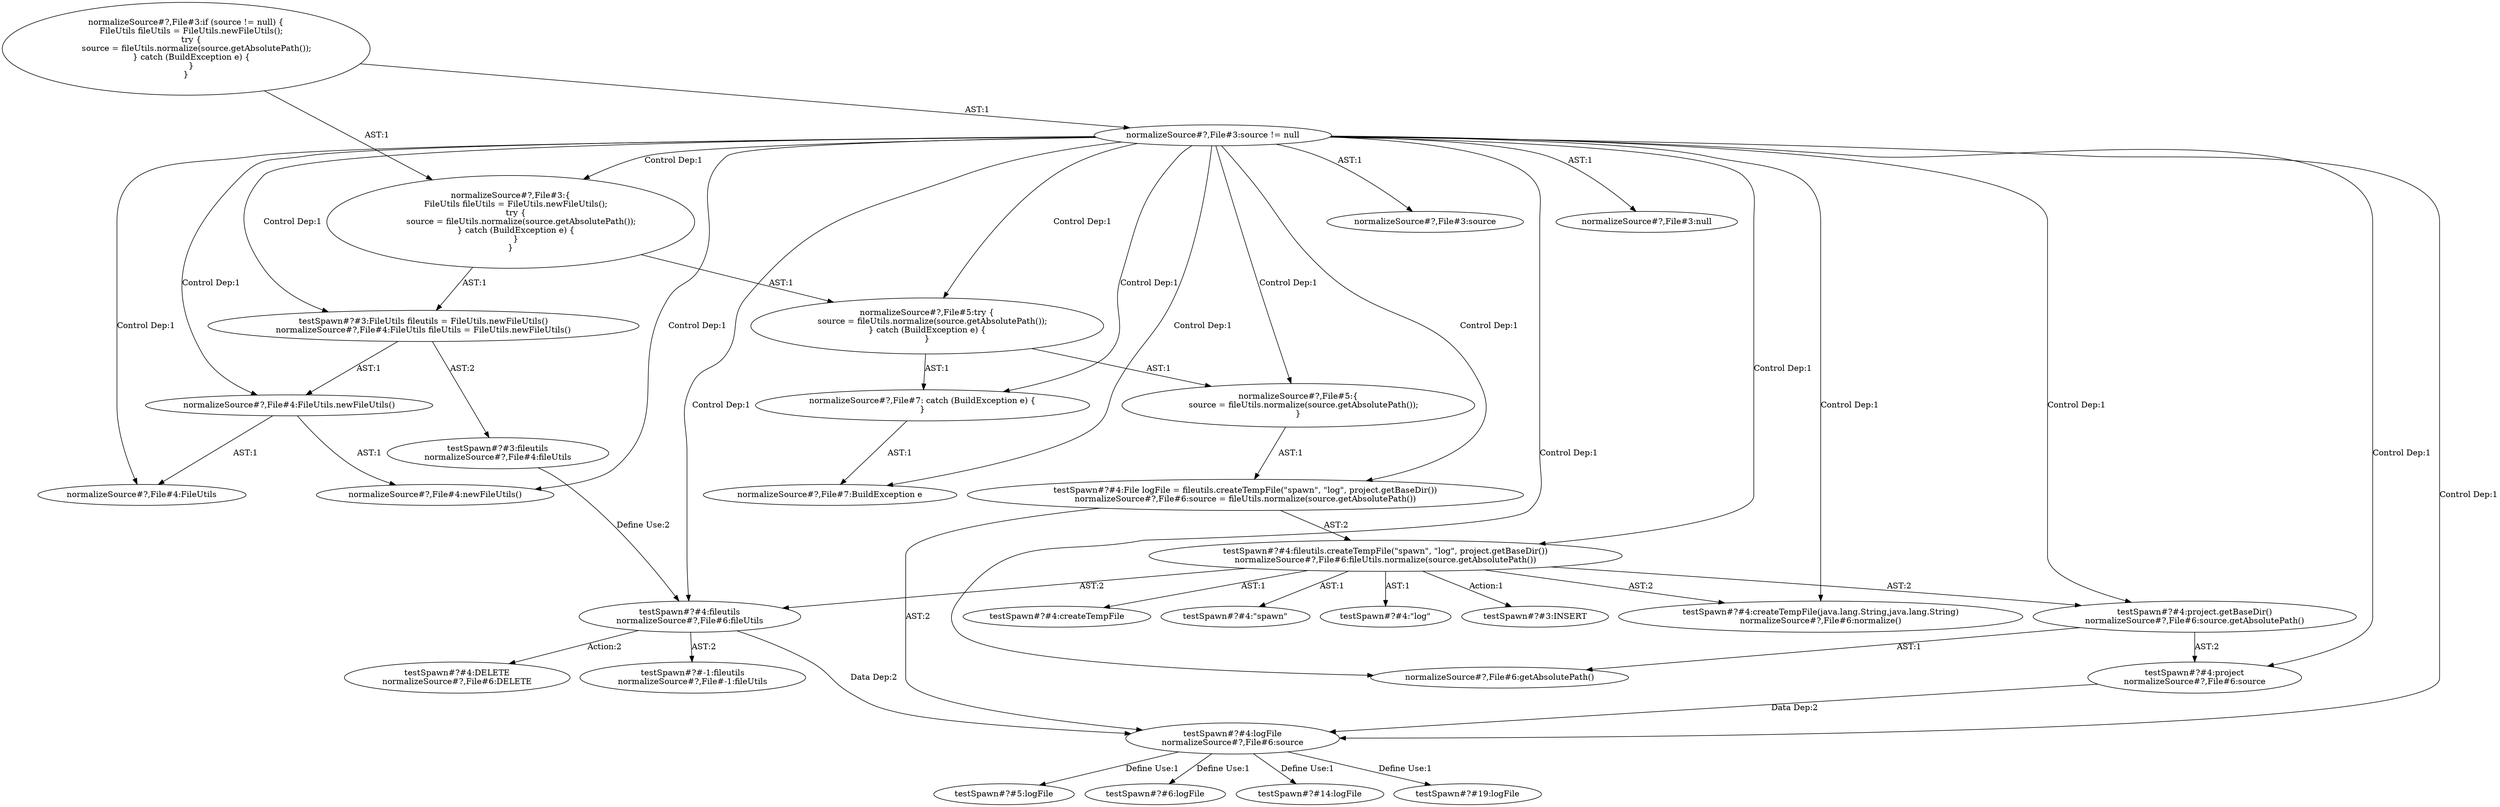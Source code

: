 digraph "Pattern" {
0 [label="testSpawn#?#4:DELETE
normalizeSource#?,File#6:DELETE" shape=ellipse]
1 [label="testSpawn#?#4:fileutils
normalizeSource#?,File#6:fileUtils" shape=ellipse]
2 [label="testSpawn#?#3:fileutils
normalizeSource#?,File#4:fileUtils" shape=ellipse]
3 [label="testSpawn#?#3:FileUtils fileutils = FileUtils.newFileUtils()
normalizeSource#?,File#4:FileUtils fileUtils = FileUtils.newFileUtils()" shape=ellipse]
4 [label="testSpawn#?#4:fileutils.createTempFile(\"spawn\", \"log\", project.getBaseDir())
normalizeSource#?,File#6:fileUtils.normalize(source.getAbsolutePath())" shape=ellipse]
5 [label="testSpawn#?#4:File logFile = fileutils.createTempFile(\"spawn\", \"log\", project.getBaseDir())
normalizeSource#?,File#6:source = fileUtils.normalize(source.getAbsolutePath())" shape=ellipse]
6 [label="testSpawn#?#4:createTempFile" shape=ellipse]
7 [label="testSpawn#?#4:createTempFile(java.lang.String,java.lang.String)
normalizeSource#?,File#6:normalize()" shape=ellipse]
8 [label="testSpawn#?#4:\"spawn\"" shape=ellipse]
9 [label="testSpawn#?#4:\"log\"" shape=ellipse]
10 [label="testSpawn#?#4:project.getBaseDir()
normalizeSource#?,File#6:source.getAbsolutePath()" shape=ellipse]
11 [label="testSpawn#?#3:INSERT" shape=ellipse]
12 [label="testSpawn#?#-1:fileutils
normalizeSource#?,File#-1:fileUtils" shape=ellipse]
13 [label="testSpawn#?#4:logFile
normalizeSource#?,File#6:source" shape=ellipse]
14 [label="testSpawn#?#4:project
normalizeSource#?,File#6:source" shape=ellipse]
15 [label="testSpawn#?#5:logFile" shape=ellipse]
16 [label="testSpawn#?#6:logFile" shape=ellipse]
17 [label="testSpawn#?#14:logFile" shape=ellipse]
18 [label="testSpawn#?#19:logFile" shape=ellipse]
19 [label="normalizeSource#?,File#3:\{
    FileUtils fileUtils = FileUtils.newFileUtils();
    try \{
        source = fileUtils.normalize(source.getAbsolutePath());
    \} catch (BuildException e) \{
    \}
\}" shape=ellipse]
20 [label="normalizeSource#?,File#6:getAbsolutePath()" shape=ellipse]
21 [label="normalizeSource#?,File#5:try \{
    source = fileUtils.normalize(source.getAbsolutePath());
\} catch (BuildException e) \{
\}" shape=ellipse]
22 [label="normalizeSource#?,File#7:BuildException e" shape=ellipse]
23 [label="normalizeSource#?,File#3:source != null" shape=ellipse]
24 [label="normalizeSource#?,File#5:\{
    source = fileUtils.normalize(source.getAbsolutePath());
\}" shape=ellipse]
25 [label="normalizeSource#?,File#4:FileUtils.newFileUtils()" shape=ellipse]
26 [label="normalizeSource#?,File#3:source" shape=ellipse]
27 [label="normalizeSource#?,File#4:newFileUtils()" shape=ellipse]
28 [label="normalizeSource#?,File#7: catch (BuildException e) \{
\}" shape=ellipse]
29 [label="normalizeSource#?,File#3:if (source != null) \{
    FileUtils fileUtils = FileUtils.newFileUtils();
    try \{
        source = fileUtils.normalize(source.getAbsolutePath());
    \} catch (BuildException e) \{
    \}
\}" shape=ellipse]
30 [label="normalizeSource#?,File#3:null" shape=ellipse]
31 [label="normalizeSource#?,File#4:FileUtils" shape=ellipse]
1 -> 0 [label="Action:2"];
1 -> 12 [label="AST:2"];
1 -> 13 [label="Data Dep:2"];
2 -> 1 [label="Define Use:2"];
3 -> 2 [label="AST:2"];
3 -> 25 [label="AST:1"];
4 -> 1 [label="AST:2"];
4 -> 6 [label="AST:1"];
4 -> 7 [label="AST:2"];
4 -> 8 [label="AST:1"];
4 -> 9 [label="AST:1"];
4 -> 10 [label="AST:2"];
4 -> 11 [label="Action:1"];
5 -> 4 [label="AST:2"];
5 -> 13 [label="AST:2"];
10 -> 14 [label="AST:2"];
10 -> 20 [label="AST:1"];
13 -> 15 [label="Define Use:1"];
13 -> 16 [label="Define Use:1"];
13 -> 17 [label="Define Use:1"];
13 -> 18 [label="Define Use:1"];
14 -> 13 [label="Data Dep:2"];
19 -> 3 [label="AST:1"];
19 -> 21 [label="AST:1"];
21 -> 24 [label="AST:1"];
21 -> 28 [label="AST:1"];
23 -> 19 [label="Control Dep:1"];
23 -> 20 [label="Control Dep:1"];
23 -> 21 [label="Control Dep:1"];
23 -> 22 [label="Control Dep:1"];
23 -> 26 [label="AST:1"];
23 -> 30 [label="AST:1"];
23 -> 3 [label="Control Dep:1"];
23 -> 25 [label="Control Dep:1"];
23 -> 27 [label="Control Dep:1"];
23 -> 31 [label="Control Dep:1"];
23 -> 24 [label="Control Dep:1"];
23 -> 5 [label="Control Dep:1"];
23 -> 13 [label="Control Dep:1"];
23 -> 4 [label="Control Dep:1"];
23 -> 7 [label="Control Dep:1"];
23 -> 1 [label="Control Dep:1"];
23 -> 10 [label="Control Dep:1"];
23 -> 14 [label="Control Dep:1"];
23 -> 28 [label="Control Dep:1"];
24 -> 5 [label="AST:1"];
25 -> 31 [label="AST:1"];
25 -> 27 [label="AST:1"];
28 -> 22 [label="AST:1"];
29 -> 19 [label="AST:1"];
29 -> 23 [label="AST:1"];
}